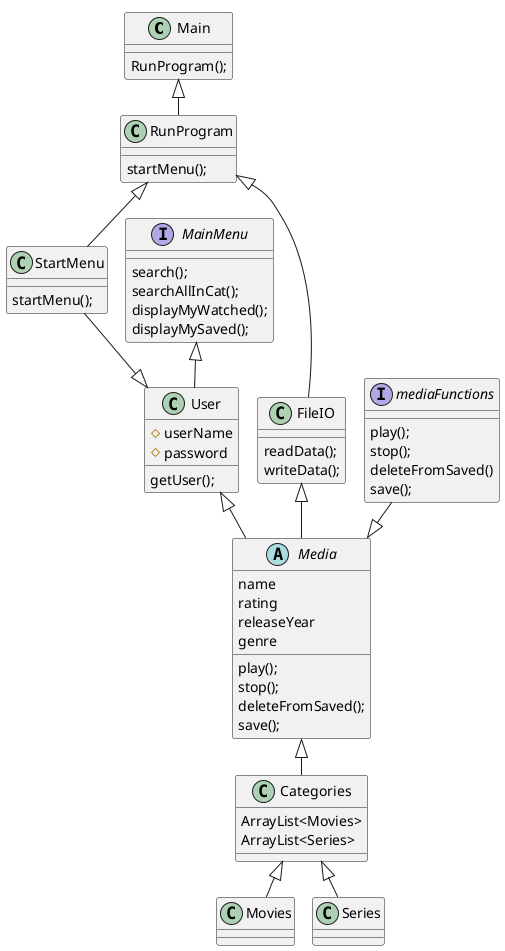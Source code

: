 @startuml
'https://plantuml.com/class-diagram
!pragma layout smetana

Main <|-- RunProgram
Main : RunProgram();

RunProgram <|--StartMenu
RunProgram : startMenu();


StartMenu : startMenu();

StartMenu --|> User
MainMenu<|-- User
User <|-- Media

User : getUser();
User : #userName
User : #password

interface mediaFunctions
abstract class Media
Class Movies
Class Series
Class Categories

Media : name
Media : rating
Media : releaseYear
Media : genre
Media : play();
Media : stop();
Media : deleteFromSaved();
Media : save();

Categories : ArrayList<Movies>
Categories : ArrayList<Series>

Categories <|--Movies
Categories <|--Series

mediaFunctions : play();
mediaFunctions : stop();
mediaFunctions : deleteFromSaved()
mediaFunctions : save();




mediaFunctions --|> Media

interface MainMenu
MainMenu : search();
MainMenu : searchAllInCat();
MainMenu : displayMyWatched();
MainMenu : displayMySaved();



FileIO : readData();
FileIO : writeData();

RunProgram <|-- FileIO
Media <|--Categories
FileIO <|-- Media



@enduml